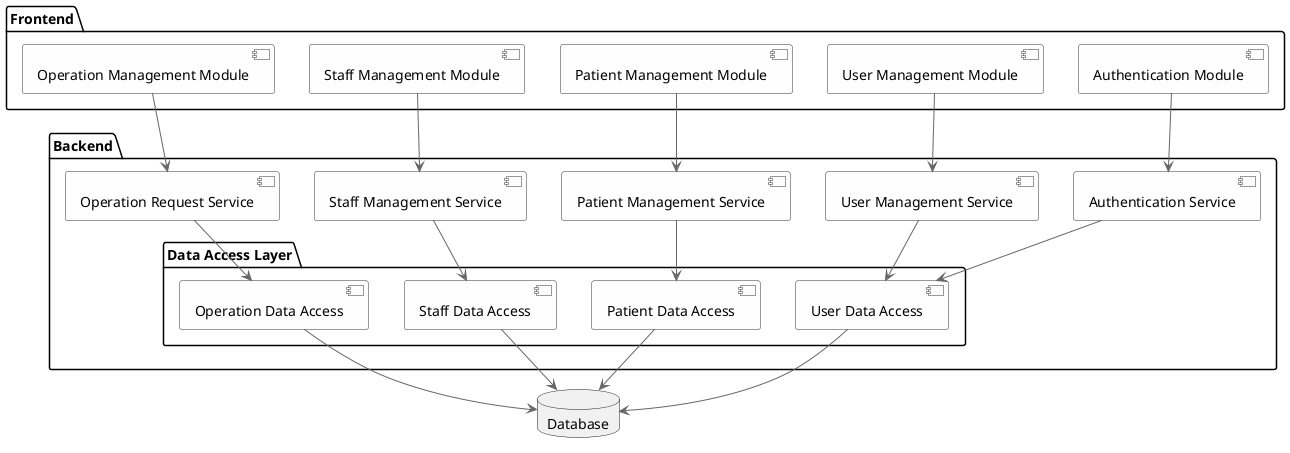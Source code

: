 @startuml "Hospital Management System - Logical View"

' Style definitions
skinparam componentStyle uml2
skinparam component {
  BackgroundColor #FEFEFE
  BorderColor #333333
  ArrowColor #666666
}

' Logical Layers
package "Frontend" {
  component "Authentication Module" as frontAuth
  component "User Management Module" as frontUserMgmt
  component "Patient Management Module" as frontPatientMgmt
  component "Staff Management Module" as frontStaffMgmt
  component "Operation Management Module" as frontOperationMgmt
}

package "Backend" {
  component "Authentication Service" as backAuth
  component "User Management Service" as backUserMgmt
  component "Patient Management Service" as backPatientMgmt
  component "Staff Management Service" as backStaffMgmt
  component "Operation Request Service" as backOperationMgmt
  
  package "Data Access Layer" {
    component "User Data Access" as userData
    component "Patient Data Access" as patientData
    component "Staff Data Access" as staffData
    component "Operation Data Access" as operationData
  }
}

database "Database" as db

' Frontend to Backend Relationships
frontAuth --> backAuth
frontUserMgmt --> backUserMgmt
frontPatientMgmt --> backPatientMgmt
frontStaffMgmt --> backStaffMgmt
frontOperationMgmt --> backOperationMgmt

' Backend to Data Access Layer Relationships
backAuth --> userData
backUserMgmt --> userData
backPatientMgmt --> patientData
backStaffMgmt --> staffData
backOperationMgmt --> operationData

' Data Access Layer to Database
userData --> db
patientData --> db
staffData --> db
operationData --> db

@enduml
